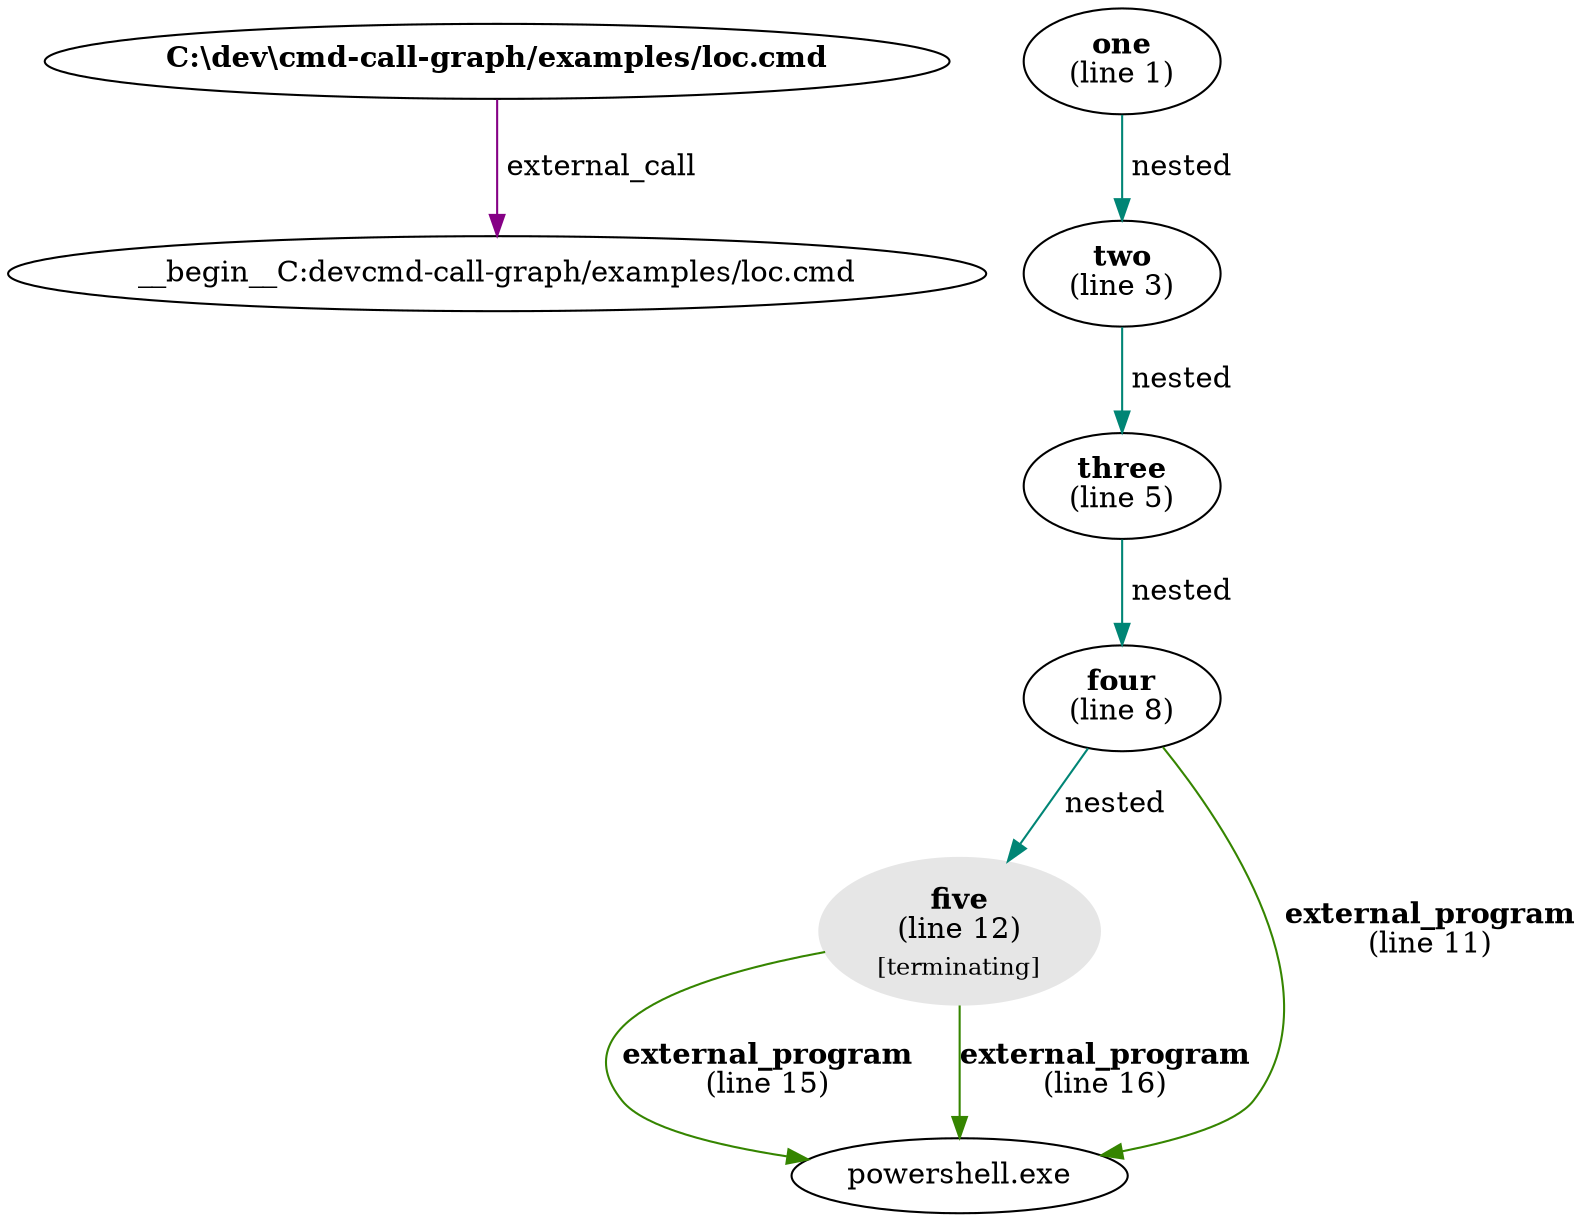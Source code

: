 digraph g {
"C:\dev\cmd-call-graph/examples/loc.cmd" [label=<<b>C:\dev\cmd-call-graph/examples/loc.cmd</b>>]
"C:\dev\cmd-call-graph/examples/loc.cmd" -> "__begin__C:\dev\cmd-call-graph/examples/loc.cmd" [label=" external_call",color="#850085"]
"five" [color="#e6e6e6",style=filled,label=<<b>five</b><br/>(line 12)<br/><sub>[terminating]</sub>>]
"five" -> "powershell.exe" [label=<<b>external_program</b><br />(line 15)>,color="#358500"]
"five" -> "powershell.exe" [label=<<b>external_program</b><br />(line 16)>,color="#358500"]
"four" [label=<<b>four</b><br/>(line 8)>]
"four" -> "five" [label=" nested",color="#008575"]
"four" -> "powershell.exe" [label=<<b>external_program</b><br />(line 11)>,color="#358500"]
"one" [label=<<b>one</b><br/>(line 1)>]
"one" -> "two" [label=" nested",color="#008575"]
"three" [label=<<b>three</b><br/>(line 5)>]
"three" -> "four" [label=" nested",color="#008575"]
"two" [label=<<b>two</b><br/>(line 3)>]
"two" -> "three" [label=" nested",color="#008575"]
}
